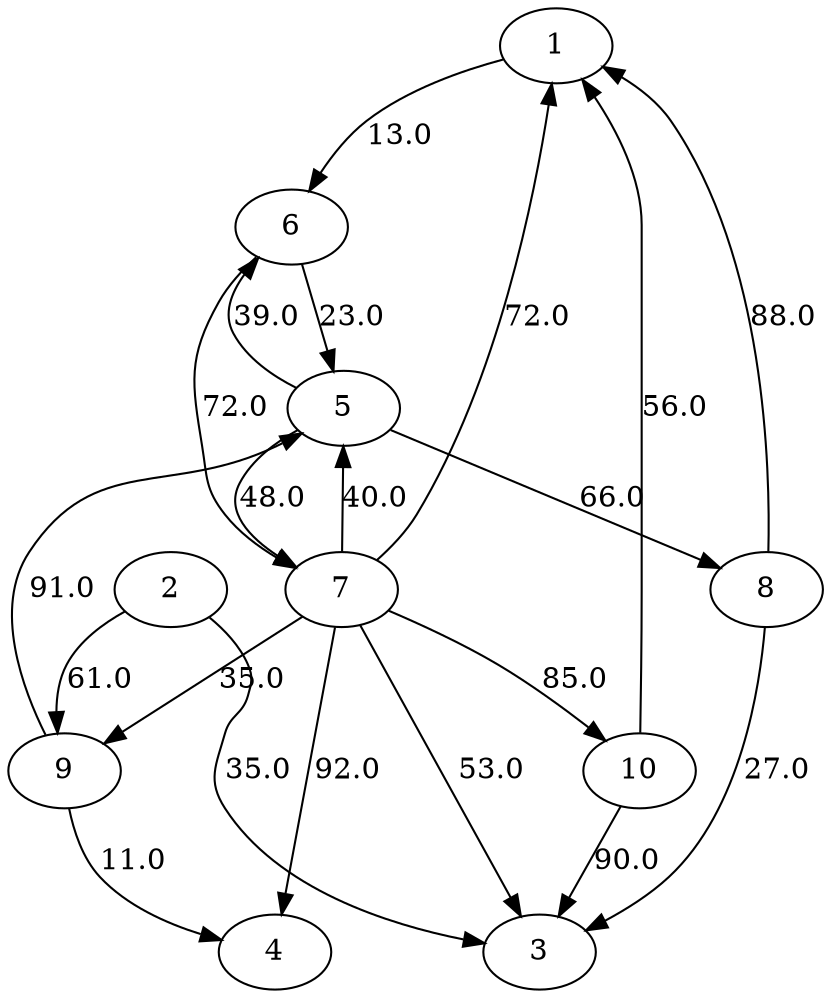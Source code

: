 strict digraph G {
  1 [ label="1" ];
  2 [ label="2" ];
  3 [ label="3" ];
  4 [ label="4" ];
  5 [ label="5" ];
  6 [ label="6" ];
  7 [ label="7" ];
  8 [ label="8" ];
  9 [ label="9" ];
  10 [ label="10" ];
  2 -> 9 [ label="61.0" ];
  7 -> 4 [ label="92.0" ];
  9 -> 4 [ label="11.0" ];
  8 -> 3 [ label="27.0" ];
  2 -> 3 [ label="35.0" ];
  7 -> 9 [ label="35.0" ];
  8 -> 1 [ label="88.0" ];
  5 -> 7 [ label="48.0" ];
  7 -> 10 [ label="85.0" ];
  10 -> 1 [ label="56.0" ];
  7 -> 5 [ label="40.0" ];
  6 -> 7 [ label="72.0" ];
  5 -> 6 [ label="39.0" ];
  1 -> 6 [ label="13.0" ];
  9 -> 5 [ label="91.0" ];
  7 -> 3 [ label="53.0" ];
  5 -> 8 [ label="66.0" ];
  6 -> 5 [ label="23.0" ];
  7 -> 1 [ label="72.0" ];
  10 -> 3 [ label="90.0" ];
}
